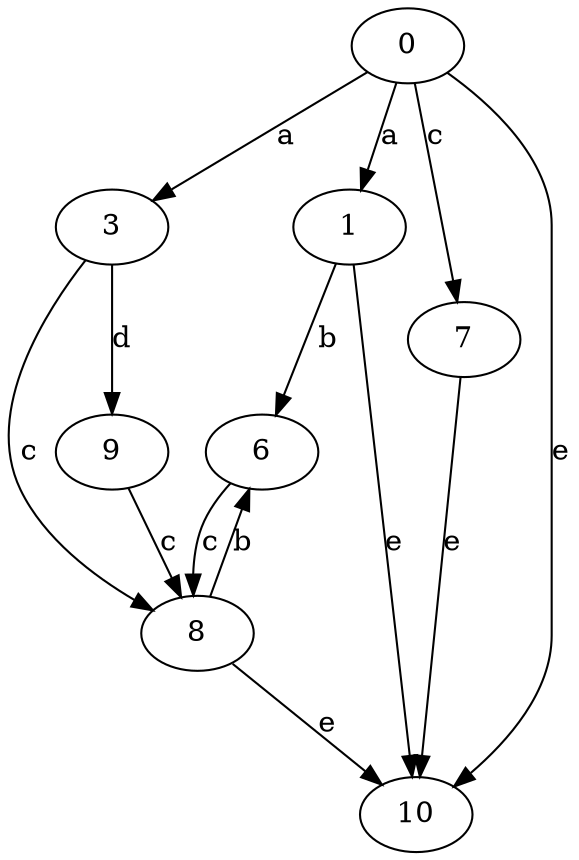strict digraph  {
1;
0;
3;
6;
7;
8;
9;
10;
1 -> 6  [label=b];
1 -> 10  [label=e];
0 -> 1  [label=a];
0 -> 3  [label=a];
0 -> 7  [label=c];
0 -> 10  [label=e];
3 -> 8  [label=c];
3 -> 9  [label=d];
6 -> 8  [label=c];
7 -> 10  [label=e];
8 -> 6  [label=b];
8 -> 10  [label=e];
9 -> 8  [label=c];
}
